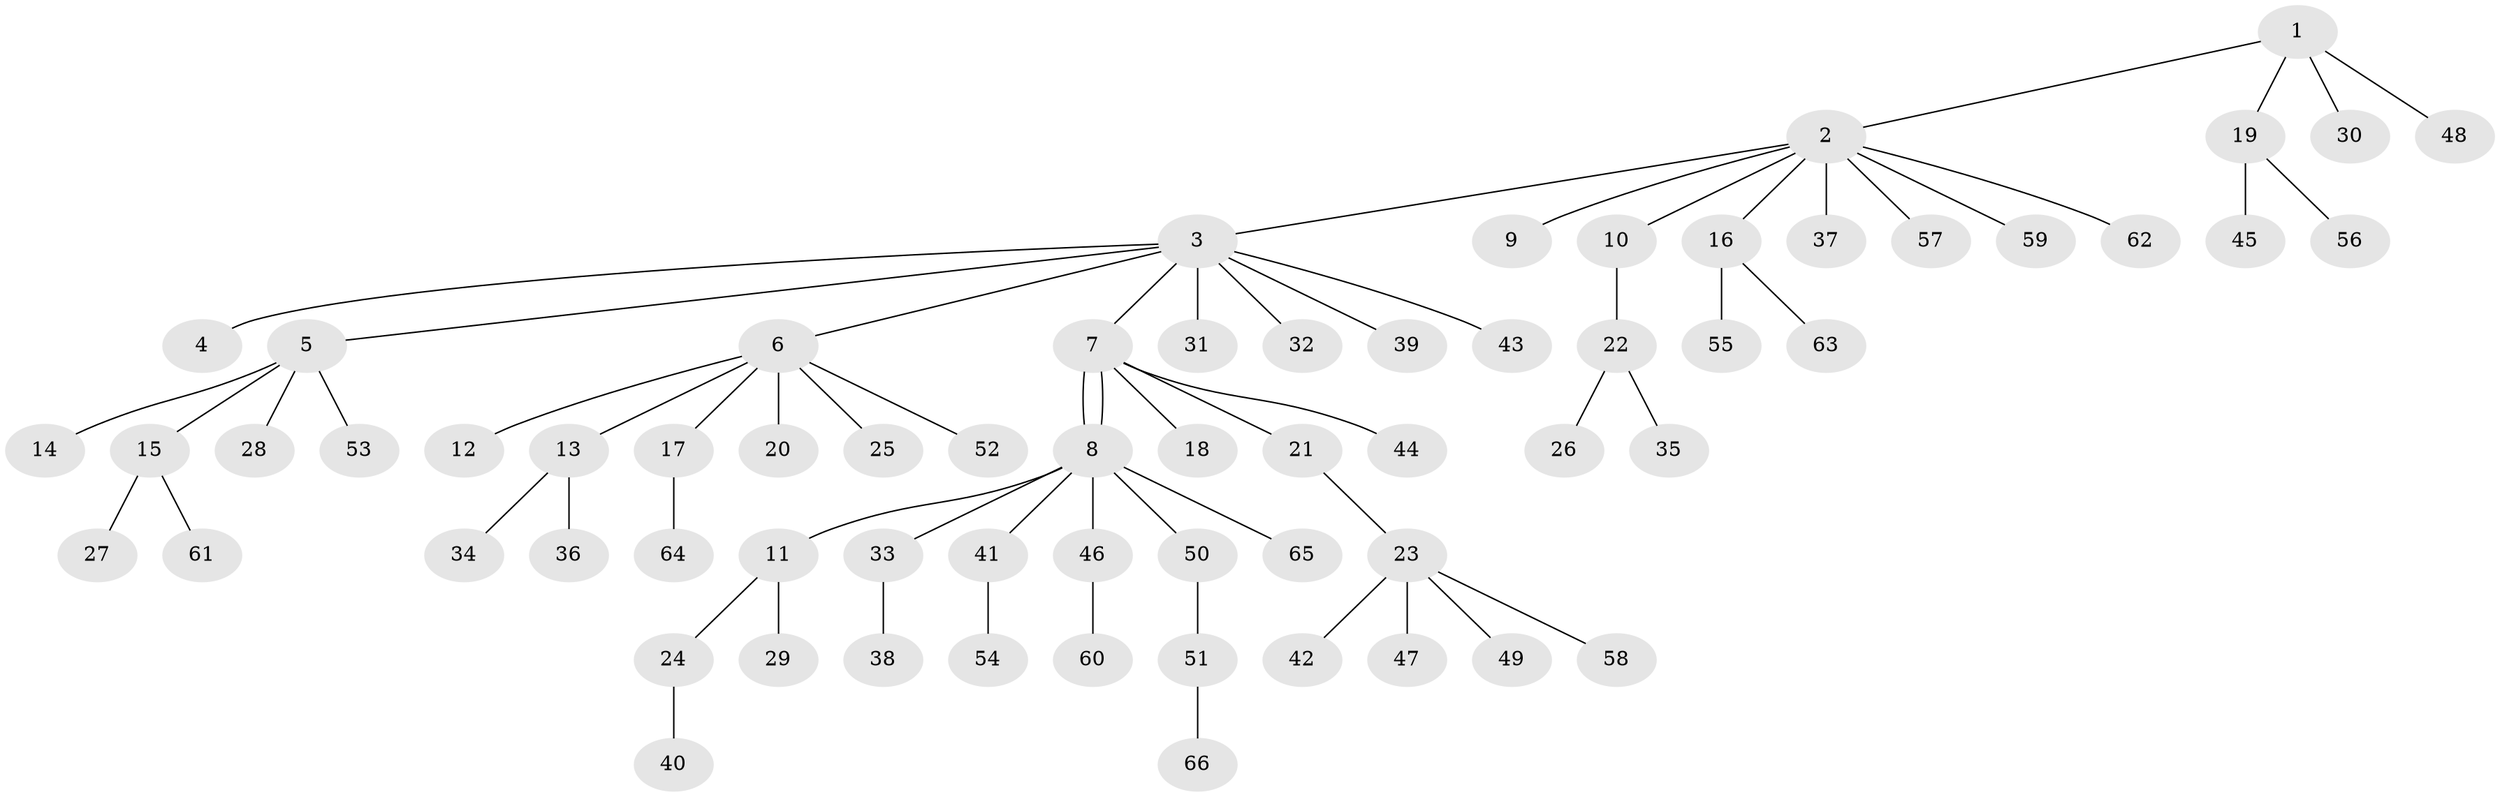 // coarse degree distribution, {8: 0.10526315789473684, 3: 0.05263157894736842, 1: 0.7894736842105263, 2: 0.05263157894736842}
// Generated by graph-tools (version 1.1) at 2025/18/03/04/25 18:18:02]
// undirected, 66 vertices, 66 edges
graph export_dot {
graph [start="1"]
  node [color=gray90,style=filled];
  1;
  2;
  3;
  4;
  5;
  6;
  7;
  8;
  9;
  10;
  11;
  12;
  13;
  14;
  15;
  16;
  17;
  18;
  19;
  20;
  21;
  22;
  23;
  24;
  25;
  26;
  27;
  28;
  29;
  30;
  31;
  32;
  33;
  34;
  35;
  36;
  37;
  38;
  39;
  40;
  41;
  42;
  43;
  44;
  45;
  46;
  47;
  48;
  49;
  50;
  51;
  52;
  53;
  54;
  55;
  56;
  57;
  58;
  59;
  60;
  61;
  62;
  63;
  64;
  65;
  66;
  1 -- 2;
  1 -- 19;
  1 -- 30;
  1 -- 48;
  2 -- 3;
  2 -- 9;
  2 -- 10;
  2 -- 16;
  2 -- 37;
  2 -- 57;
  2 -- 59;
  2 -- 62;
  3 -- 4;
  3 -- 5;
  3 -- 6;
  3 -- 7;
  3 -- 31;
  3 -- 32;
  3 -- 39;
  3 -- 43;
  5 -- 14;
  5 -- 15;
  5 -- 28;
  5 -- 53;
  6 -- 12;
  6 -- 13;
  6 -- 17;
  6 -- 20;
  6 -- 25;
  6 -- 52;
  7 -- 8;
  7 -- 8;
  7 -- 18;
  7 -- 21;
  7 -- 44;
  8 -- 11;
  8 -- 33;
  8 -- 41;
  8 -- 46;
  8 -- 50;
  8 -- 65;
  10 -- 22;
  11 -- 24;
  11 -- 29;
  13 -- 34;
  13 -- 36;
  15 -- 27;
  15 -- 61;
  16 -- 55;
  16 -- 63;
  17 -- 64;
  19 -- 45;
  19 -- 56;
  21 -- 23;
  22 -- 26;
  22 -- 35;
  23 -- 42;
  23 -- 47;
  23 -- 49;
  23 -- 58;
  24 -- 40;
  33 -- 38;
  41 -- 54;
  46 -- 60;
  50 -- 51;
  51 -- 66;
}
